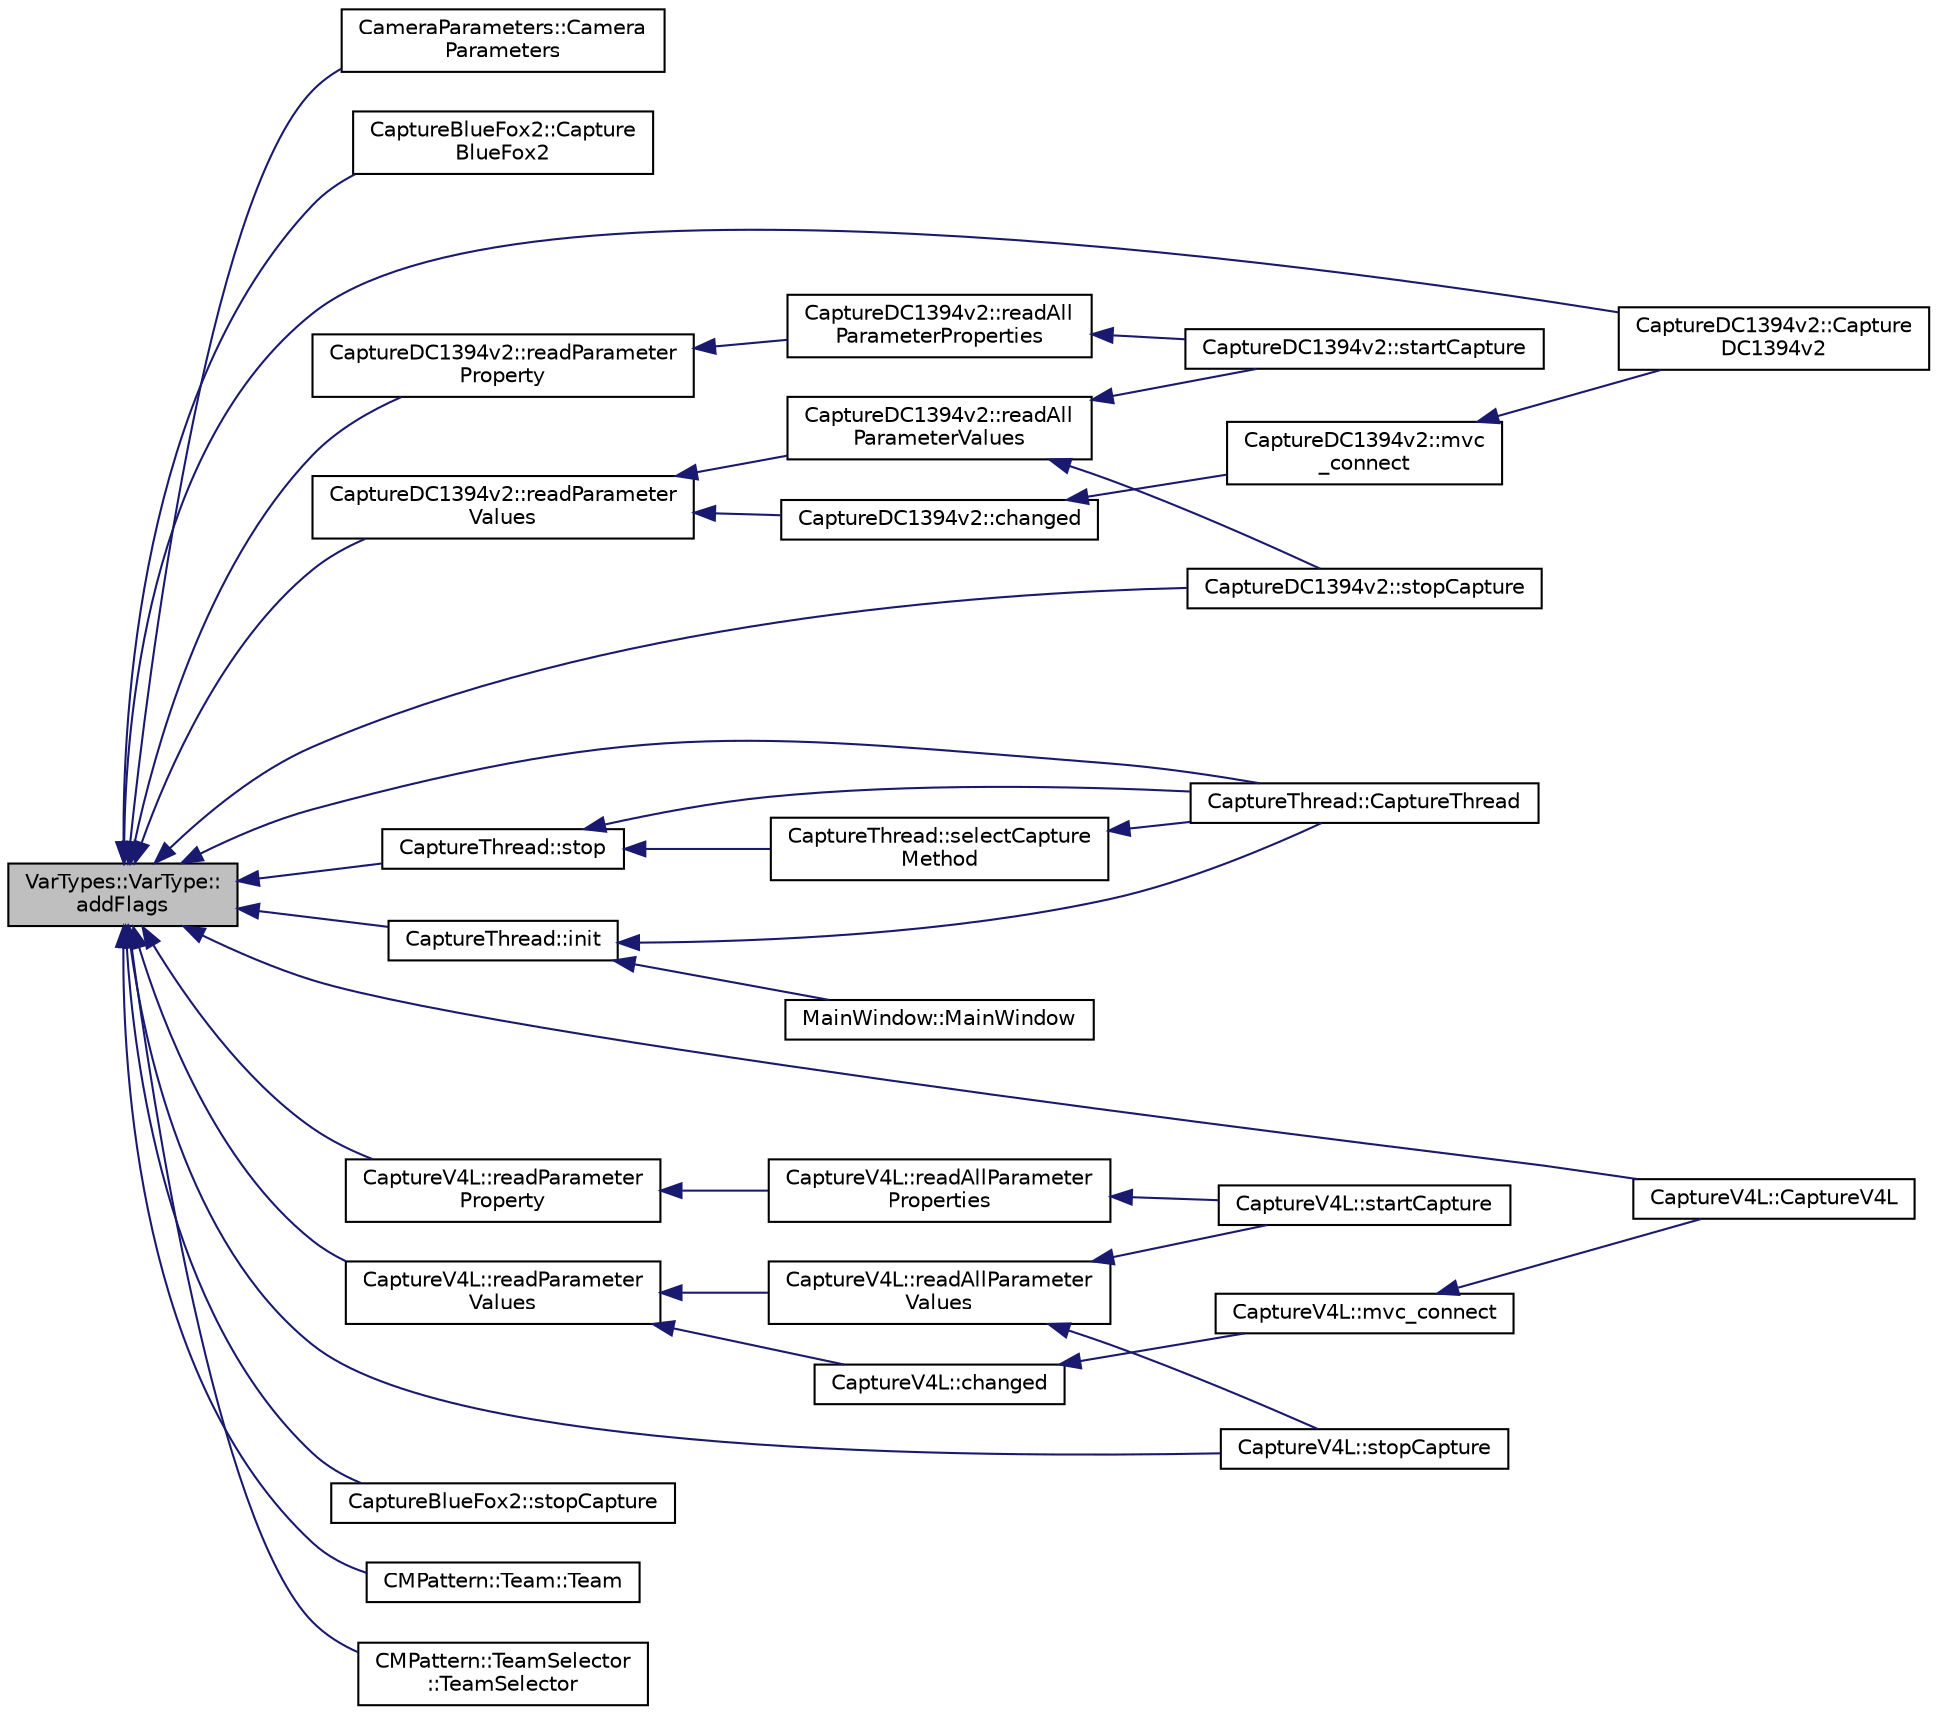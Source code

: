 digraph "VarTypes::VarType::addFlags"
{
 // INTERACTIVE_SVG=YES
  edge [fontname="Helvetica",fontsize="10",labelfontname="Helvetica",labelfontsize="10"];
  node [fontname="Helvetica",fontsize="10",shape=record];
  rankdir="LR";
  Node1 [label="VarTypes::VarType::\laddFlags",height=0.2,width=0.4,color="black", fillcolor="grey75", style="filled", fontcolor="black"];
  Node1 -> Node2 [dir="back",color="midnightblue",fontsize="10",style="solid",fontname="Helvetica"];
  Node2 [label="CameraParameters::Camera\lParameters",height=0.2,width=0.4,color="black", fillcolor="white", style="filled",URL="$d7/df2/class_camera_parameters.html#a388f22763233b5cc81995277501b6278"];
  Node1 -> Node3 [dir="back",color="midnightblue",fontsize="10",style="solid",fontname="Helvetica"];
  Node3 [label="CaptureBlueFox2::Capture\lBlueFox2",height=0.2,width=0.4,color="black", fillcolor="white", style="filled",URL="$d6/d65/class_capture_blue_fox2.html#af16c29461a9cae00ebf093e2bb9b0c36"];
  Node1 -> Node4 [dir="back",color="midnightblue",fontsize="10",style="solid",fontname="Helvetica"];
  Node4 [label="CaptureDC1394v2::Capture\lDC1394v2",height=0.2,width=0.4,color="black", fillcolor="white", style="filled",URL="$d9/db2/class_capture_d_c1394v2.html#afc4a4932dd688dcbf070324ed3df3f93"];
  Node1 -> Node5 [dir="back",color="midnightblue",fontsize="10",style="solid",fontname="Helvetica"];
  Node5 [label="CaptureThread::CaptureThread",height=0.2,width=0.4,color="black", fillcolor="white", style="filled",URL="$d6/de9/class_capture_thread.html#aad604ec4cc78ec3acfe803f268a5aa93"];
  Node1 -> Node6 [dir="back",color="midnightblue",fontsize="10",style="solid",fontname="Helvetica"];
  Node6 [label="CaptureV4L::CaptureV4L",height=0.2,width=0.4,color="black", fillcolor="white", style="filled",URL="$d8/d36/class_capture_v4_l.html#a60e140b264be90f6029fc874c57cb6b1"];
  Node1 -> Node7 [dir="back",color="midnightblue",fontsize="10",style="solid",fontname="Helvetica"];
  Node7 [label="CaptureThread::init",height=0.2,width=0.4,color="black", fillcolor="white", style="filled",URL="$d6/de9/class_capture_thread.html#aa87bb04eb141b2e38fb21970f9ead539"];
  Node7 -> Node5 [dir="back",color="midnightblue",fontsize="10",style="solid",fontname="Helvetica"];
  Node7 -> Node8 [dir="back",color="midnightblue",fontsize="10",style="solid",fontname="Helvetica"];
  Node8 [label="MainWindow::MainWindow",height=0.2,width=0.4,color="black", fillcolor="white", style="filled",URL="$d9/dc6/class_main_window.html#a0479fec4bd069aebecfbb8f5511c40f9"];
  Node1 -> Node9 [dir="back",color="midnightblue",fontsize="10",style="solid",fontname="Helvetica"];
  Node9 [label="CaptureV4L::readParameter\lProperty",height=0.2,width=0.4,color="black", fillcolor="white", style="filled",URL="$d8/d36/class_capture_v4_l.html#a6e5bbb2219f75bb0e1efa54611a82a3d"];
  Node9 -> Node10 [dir="back",color="midnightblue",fontsize="10",style="solid",fontname="Helvetica"];
  Node10 [label="CaptureV4L::readAllParameter\lProperties",height=0.2,width=0.4,color="black", fillcolor="white", style="filled",URL="$d8/d36/class_capture_v4_l.html#a4cbafb341ff4c87805d098868be36982"];
  Node10 -> Node11 [dir="back",color="midnightblue",fontsize="10",style="solid",fontname="Helvetica"];
  Node11 [label="CaptureV4L::startCapture",height=0.2,width=0.4,color="black", fillcolor="white", style="filled",URL="$d8/d36/class_capture_v4_l.html#a8ef5f5e7d9613e4363b38985327f0419",tooltip="Initialize the interface and start capture. "];
  Node1 -> Node12 [dir="back",color="midnightblue",fontsize="10",style="solid",fontname="Helvetica"];
  Node12 [label="CaptureDC1394v2::readParameter\lProperty",height=0.2,width=0.4,color="black", fillcolor="white", style="filled",URL="$d9/db2/class_capture_d_c1394v2.html#afb7ded75362a0269c5d7f837671d84a3"];
  Node12 -> Node13 [dir="back",color="midnightblue",fontsize="10",style="solid",fontname="Helvetica"];
  Node13 [label="CaptureDC1394v2::readAll\lParameterProperties",height=0.2,width=0.4,color="black", fillcolor="white", style="filled",URL="$d9/db2/class_capture_d_c1394v2.html#a5e9f11c4c9ad3e9d218845ea79669227"];
  Node13 -> Node14 [dir="back",color="midnightblue",fontsize="10",style="solid",fontname="Helvetica"];
  Node14 [label="CaptureDC1394v2::startCapture",height=0.2,width=0.4,color="black", fillcolor="white", style="filled",URL="$d9/db2/class_capture_d_c1394v2.html#aa5de4131abf2ec1629ed290e1731c496",tooltip="Initialize the interface and start capture. "];
  Node1 -> Node15 [dir="back",color="midnightblue",fontsize="10",style="solid",fontname="Helvetica"];
  Node15 [label="CaptureV4L::readParameter\lValues",height=0.2,width=0.4,color="black", fillcolor="white", style="filled",URL="$d8/d36/class_capture_v4_l.html#a446168ca5f7a66eb96d7da1b095e9875"];
  Node15 -> Node16 [dir="back",color="midnightblue",fontsize="10",style="solid",fontname="Helvetica"];
  Node16 [label="CaptureV4L::changed",height=0.2,width=0.4,color="black", fillcolor="white", style="filled",URL="$d8/d36/class_capture_v4_l.html#a9033ff464396574cc37c5a6a75e81d1e"];
  Node16 -> Node17 [dir="back",color="midnightblue",fontsize="10",style="solid",fontname="Helvetica"];
  Node17 [label="CaptureV4L::mvc_connect",height=0.2,width=0.4,color="black", fillcolor="white", style="filled",URL="$d8/d36/class_capture_v4_l.html#a694a5545fce5a0c02e7e09db6eb5431d"];
  Node17 -> Node6 [dir="back",color="midnightblue",fontsize="10",style="solid",fontname="Helvetica"];
  Node15 -> Node18 [dir="back",color="midnightblue",fontsize="10",style="solid",fontname="Helvetica"];
  Node18 [label="CaptureV4L::readAllParameter\lValues",height=0.2,width=0.4,color="black", fillcolor="white", style="filled",URL="$d8/d36/class_capture_v4_l.html#ac58d2fa318d01e96767a5275fb770ae1"];
  Node18 -> Node11 [dir="back",color="midnightblue",fontsize="10",style="solid",fontname="Helvetica"];
  Node18 -> Node19 [dir="back",color="midnightblue",fontsize="10",style="solid",fontname="Helvetica"];
  Node19 [label="CaptureV4L::stopCapture",height=0.2,width=0.4,color="black", fillcolor="white", style="filled",URL="$d8/d36/class_capture_v4_l.html#a313d666c787b2b307416d9221cfda1c4",tooltip="Stop Capture. "];
  Node1 -> Node20 [dir="back",color="midnightblue",fontsize="10",style="solid",fontname="Helvetica"];
  Node20 [label="CaptureDC1394v2::readParameter\lValues",height=0.2,width=0.4,color="black", fillcolor="white", style="filled",URL="$d9/db2/class_capture_d_c1394v2.html#ad393401efc2065c27cd094d1e44e38e6"];
  Node20 -> Node21 [dir="back",color="midnightblue",fontsize="10",style="solid",fontname="Helvetica"];
  Node21 [label="CaptureDC1394v2::changed",height=0.2,width=0.4,color="black", fillcolor="white", style="filled",URL="$d9/db2/class_capture_d_c1394v2.html#a6d69748c8c223923dd7b19e0fd126a36"];
  Node21 -> Node22 [dir="back",color="midnightblue",fontsize="10",style="solid",fontname="Helvetica"];
  Node22 [label="CaptureDC1394v2::mvc\l_connect",height=0.2,width=0.4,color="black", fillcolor="white", style="filled",URL="$d9/db2/class_capture_d_c1394v2.html#a4dd2211f320a3512c8f0e613f59534fa"];
  Node22 -> Node4 [dir="back",color="midnightblue",fontsize="10",style="solid",fontname="Helvetica"];
  Node20 -> Node23 [dir="back",color="midnightblue",fontsize="10",style="solid",fontname="Helvetica"];
  Node23 [label="CaptureDC1394v2::readAll\lParameterValues",height=0.2,width=0.4,color="black", fillcolor="white", style="filled",URL="$d9/db2/class_capture_d_c1394v2.html#ab7938b9ad29338d70c4770fa1155cd8d"];
  Node23 -> Node14 [dir="back",color="midnightblue",fontsize="10",style="solid",fontname="Helvetica"];
  Node23 -> Node24 [dir="back",color="midnightblue",fontsize="10",style="solid",fontname="Helvetica"];
  Node24 [label="CaptureDC1394v2::stopCapture",height=0.2,width=0.4,color="black", fillcolor="white", style="filled",URL="$d9/db2/class_capture_d_c1394v2.html#a134af9830a3320a239b0c8f14b2adc07",tooltip="Stop Capture. "];
  Node1 -> Node25 [dir="back",color="midnightblue",fontsize="10",style="solid",fontname="Helvetica"];
  Node25 [label="CaptureThread::stop",height=0.2,width=0.4,color="black", fillcolor="white", style="filled",URL="$d6/de9/class_capture_thread.html#a8d052a26cff8e6aea0c37573c0d0cd5d"];
  Node25 -> Node5 [dir="back",color="midnightblue",fontsize="10",style="solid",fontname="Helvetica"];
  Node25 -> Node26 [dir="back",color="midnightblue",fontsize="10",style="solid",fontname="Helvetica"];
  Node26 [label="CaptureThread::selectCapture\lMethod",height=0.2,width=0.4,color="black", fillcolor="white", style="filled",URL="$d6/de9/class_capture_thread.html#ad48a714bdf8b8f3b523e31d3b948683b"];
  Node26 -> Node5 [dir="back",color="midnightblue",fontsize="10",style="solid",fontname="Helvetica"];
  Node1 -> Node27 [dir="back",color="midnightblue",fontsize="10",style="solid",fontname="Helvetica"];
  Node27 [label="CaptureBlueFox2::stopCapture",height=0.2,width=0.4,color="black", fillcolor="white", style="filled",URL="$d6/d65/class_capture_blue_fox2.html#ae175b101564a7b4a26e504c2e4fd447d",tooltip="Stop Capture. "];
  Node1 -> Node19 [dir="back",color="midnightblue",fontsize="10",style="solid",fontname="Helvetica"];
  Node1 -> Node24 [dir="back",color="midnightblue",fontsize="10",style="solid",fontname="Helvetica"];
  Node1 -> Node28 [dir="back",color="midnightblue",fontsize="10",style="solid",fontname="Helvetica"];
  Node28 [label="CMPattern::Team::Team",height=0.2,width=0.4,color="black", fillcolor="white", style="filled",URL="$dd/d8f/class_c_m_pattern_1_1_team.html#a1088734005ae643a8b048cf438b6377f"];
  Node1 -> Node29 [dir="back",color="midnightblue",fontsize="10",style="solid",fontname="Helvetica"];
  Node29 [label="CMPattern::TeamSelector\l::TeamSelector",height=0.2,width=0.4,color="black", fillcolor="white", style="filled",URL="$da/d75/class_c_m_pattern_1_1_team_selector.html#a960cf440918d7bc5f60268ca8fc2c316"];
}
